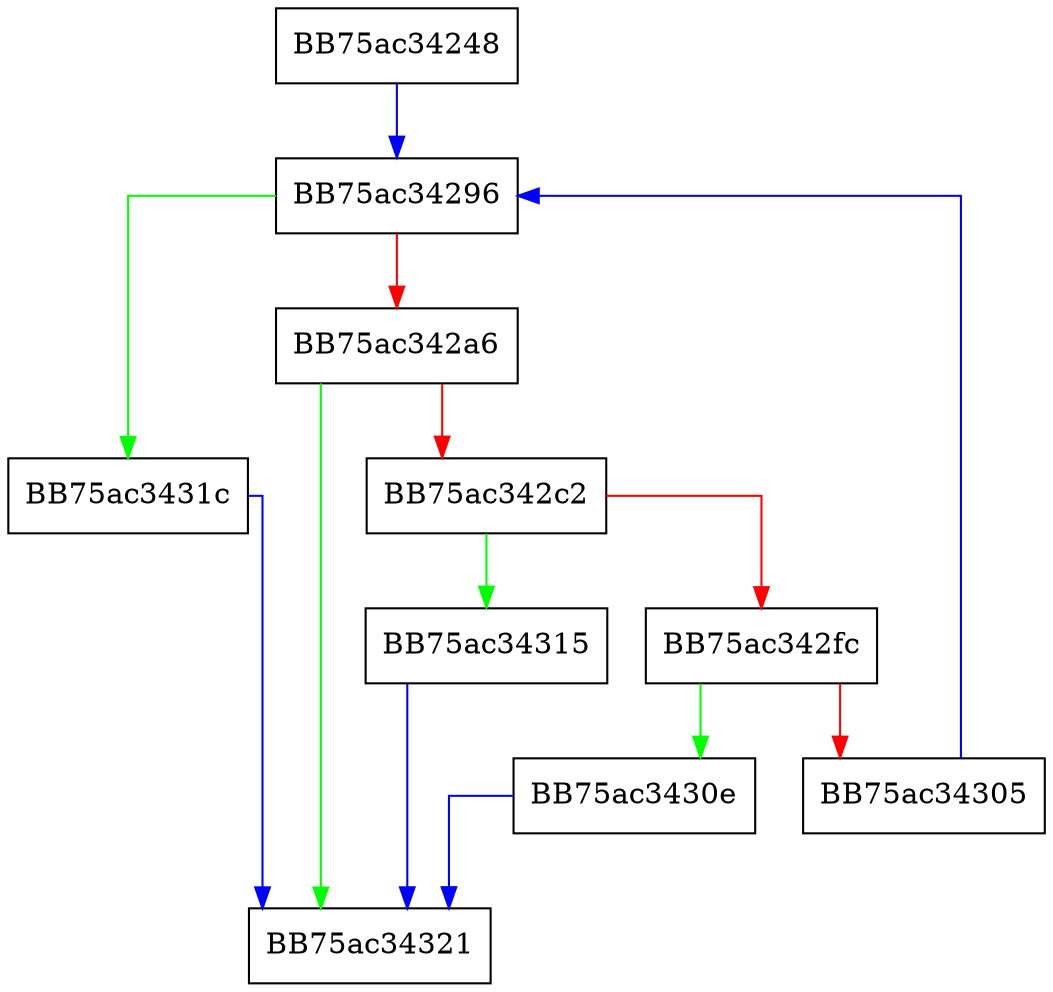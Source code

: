 digraph GetExtraHeaderOffset {
  node [shape="box"];
  graph [splines=ortho];
  BB75ac34248 -> BB75ac34296 [color="blue"];
  BB75ac34296 -> BB75ac3431c [color="green"];
  BB75ac34296 -> BB75ac342a6 [color="red"];
  BB75ac342a6 -> BB75ac34321 [color="green"];
  BB75ac342a6 -> BB75ac342c2 [color="red"];
  BB75ac342c2 -> BB75ac34315 [color="green"];
  BB75ac342c2 -> BB75ac342fc [color="red"];
  BB75ac342fc -> BB75ac3430e [color="green"];
  BB75ac342fc -> BB75ac34305 [color="red"];
  BB75ac34305 -> BB75ac34296 [color="blue"];
  BB75ac3430e -> BB75ac34321 [color="blue"];
  BB75ac34315 -> BB75ac34321 [color="blue"];
  BB75ac3431c -> BB75ac34321 [color="blue"];
}